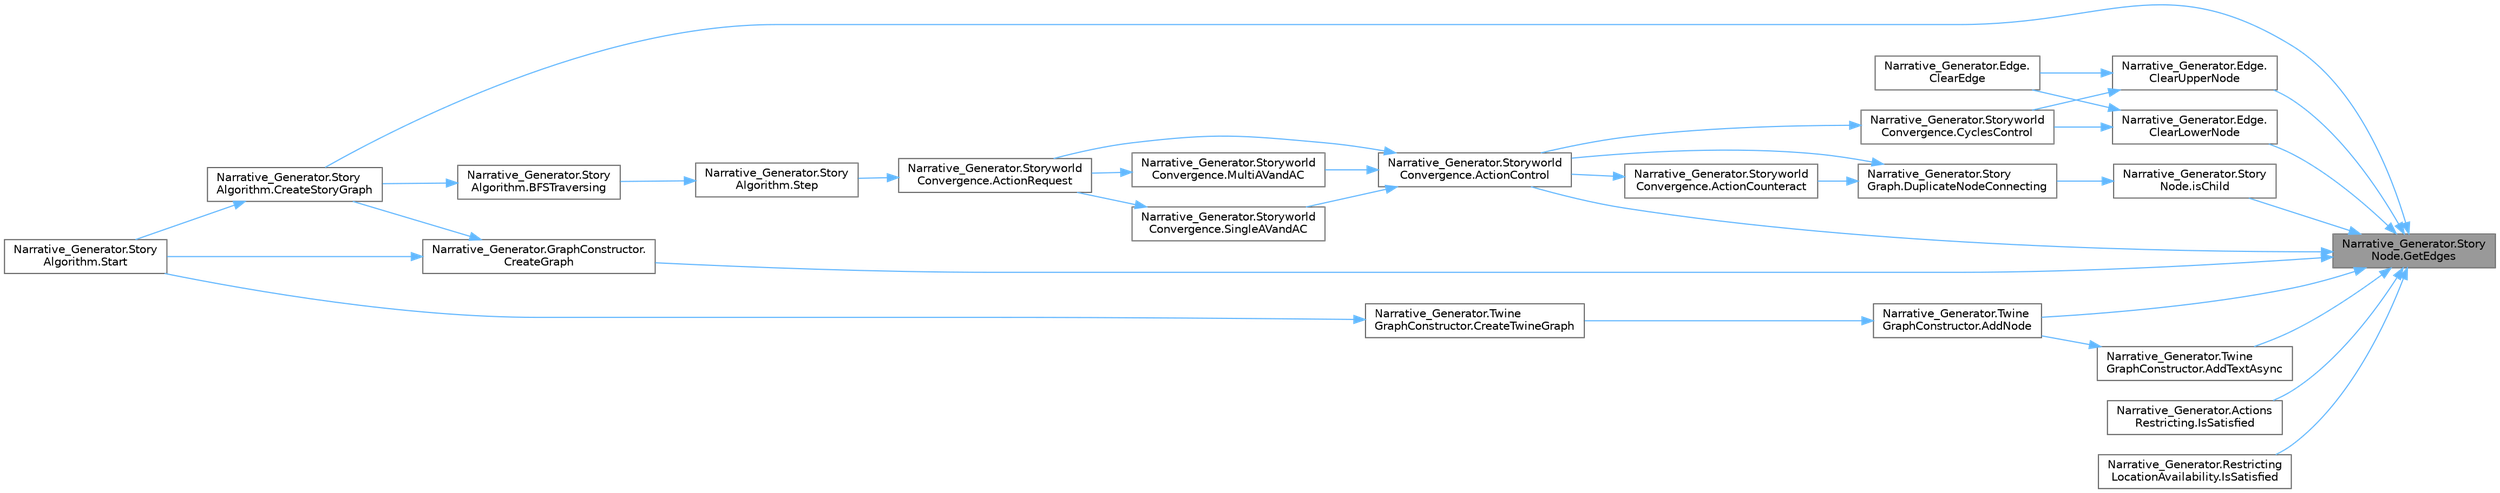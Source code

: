 digraph "Narrative_Generator.StoryNode.GetEdges"
{
 // LATEX_PDF_SIZE
  bgcolor="transparent";
  edge [fontname=Helvetica,fontsize=10,labelfontname=Helvetica,labelfontsize=10];
  node [fontname=Helvetica,fontsize=10,shape=box,height=0.2,width=0.4];
  rankdir="RL";
  Node1 [label="Narrative_Generator.Story\lNode.GetEdges",height=0.2,width=0.4,color="gray40", fillcolor="grey60", style="filled", fontcolor="black",tooltip="Returns a list of all edges connected to the this node."];
  Node1 -> Node2 [dir="back",color="steelblue1",style="solid"];
  Node2 [label="Narrative_Generator.Storyworld\lConvergence.ActionControl",height=0.2,width=0.4,color="grey40", fillcolor="white", style="filled",URL="$class_narrative___generator_1_1_storyworld_convergence.html#ab63aeb27180c660c584261acd9e7051d",tooltip="Checking the action for violation of the established constraints and the reachability of the goal sta..."];
  Node2 -> Node3 [dir="back",color="steelblue1",style="solid"];
  Node3 [label="Narrative_Generator.Storyworld\lConvergence.ActionRequest",height=0.2,width=0.4,color="grey40", fillcolor="white", style="filled",URL="$class_narrative___generator_1_1_storyworld_convergence.html#a371ff7aeb10e59e3c51971228ea94378",tooltip="The agent updates his beliefs, calculates a plan, chooses an action, assigns variables to it,..."];
  Node3 -> Node4 [dir="back",color="steelblue1",style="solid"];
  Node4 [label="Narrative_Generator.Story\lAlgorithm.Step",height=0.2,width=0.4,color="grey40", fillcolor="white", style="filled",URL="$class_narrative___generator_1_1_story_algorithm.html#a14fcd8daa5dd92cef5b985a754ffa59e",tooltip="Convergence in turn asks agents for actions, checks them, applies them, counteracts them,..."];
  Node4 -> Node5 [dir="back",color="steelblue1",style="solid"];
  Node5 [label="Narrative_Generator.Story\lAlgorithm.BFSTraversing",height=0.2,width=0.4,color="grey40", fillcolor="white", style="filled",URL="$class_narrative___generator_1_1_story_algorithm.html#a7791dc587915617de53183d85424e7aa",tooltip="A method in which we sequentially create a story graph, node by node, starting at the root,..."];
  Node5 -> Node6 [dir="back",color="steelblue1",style="solid"];
  Node6 [label="Narrative_Generator.Story\lAlgorithm.CreateStoryGraph",height=0.2,width=0.4,color="grey40", fillcolor="white", style="filled",URL="$class_narrative___generator_1_1_story_algorithm.html#af62b9aaf409a5a30248c0fc5f0055723",tooltip="The method that controls the creation of the story graph."];
  Node6 -> Node7 [dir="back",color="steelblue1",style="solid"];
  Node7 [label="Narrative_Generator.Story\lAlgorithm.Start",height=0.2,width=0.4,color="grey40", fillcolor="white", style="filled",URL="$class_narrative___generator_1_1_story_algorithm.html#a5adcd998433cb838e814c1eb81ea753d",tooltip="Method is an entry point that controls the operation of the algorithm (the sequence of launching othe..."];
  Node2 -> Node8 [dir="back",color="steelblue1",style="solid"];
  Node8 [label="Narrative_Generator.Storyworld\lConvergence.MultiAVandAC",height=0.2,width=0.4,color="grey40", fillcolor="white", style="filled",URL="$class_narrative___generator_1_1_storyworld_convergence.html#a27d193b37c3114cc18d690e4846de59c",tooltip="A method that assigns variables (parameters) and checks the constraints of several actions of the sam..."];
  Node8 -> Node3 [dir="back",color="steelblue1",style="solid"];
  Node2 -> Node9 [dir="back",color="steelblue1",style="solid"];
  Node9 [label="Narrative_Generator.Storyworld\lConvergence.SingleAVandAC",height=0.2,width=0.4,color="grey40", fillcolor="white", style="filled",URL="$class_narrative___generator_1_1_storyworld_convergence.html#a89bee4b7f2aaec44bd5aac2d8f020981",tooltip="A method that assigns variables (parameters) and checks the constraints of one specific action."];
  Node9 -> Node3 [dir="back",color="steelblue1",style="solid"];
  Node1 -> Node10 [dir="back",color="steelblue1",style="solid"];
  Node10 [label="Narrative_Generator.Twine\lGraphConstructor.AddNode",height=0.2,width=0.4,color="grey40", fillcolor="white", style="filled",URL="$class_narrative___generator_1_1_twine_graph_constructor.html#a11d69d897952a7af20c3c8bd7831c937",tooltip="A method that creates text for an individual node."];
  Node10 -> Node11 [dir="back",color="steelblue1",style="solid"];
  Node11 [label="Narrative_Generator.Twine\lGraphConstructor.CreateTwineGraph",height=0.2,width=0.4,color="grey40", fillcolor="white", style="filled",URL="$class_narrative___generator_1_1_twine_graph_constructor.html#a791e9c39f029bb3cafd20ad6ceae1b74",tooltip="A method for converting a story graph into an interactive story for Twine."];
  Node11 -> Node7 [dir="back",color="steelblue1",style="solid"];
  Node1 -> Node12 [dir="back",color="steelblue1",style="solid"];
  Node12 [label="Narrative_Generator.Twine\lGraphConstructor.AddTextAsync",height=0.2,width=0.4,color="grey40", fillcolor="white", style="filled",URL="$class_narrative___generator_1_1_twine_graph_constructor.html#ac019df0c7098a0919f5401e0c9490147",tooltip="Method for creating a description of the reached node."];
  Node12 -> Node10 [dir="back",color="steelblue1",style="solid"];
  Node1 -> Node13 [dir="back",color="steelblue1",style="solid"];
  Node13 [label="Narrative_Generator.Edge.\lClearLowerNode",height=0.2,width=0.4,color="grey40", fillcolor="white", style="filled",URL="$class_narrative___generator_1_1_edge.html#abe257059d754af7ce9b85e25c8de6c8c",tooltip="This method clears the bottom vertex of an edge from a connected node."];
  Node13 -> Node14 [dir="back",color="steelblue1",style="solid"];
  Node14 [label="Narrative_Generator.Edge.\lClearEdge",height=0.2,width=0.4,color="grey40", fillcolor="white", style="filled",URL="$class_narrative___generator_1_1_edge.html#a7a51f9a218902782b289e949def0abdc",tooltip="This method completely clears the edge, removing both nodes attached to it and the action attached to..."];
  Node13 -> Node15 [dir="back",color="steelblue1",style="solid"];
  Node15 [label="Narrative_Generator.Storyworld\lConvergence.CyclesControl",height=0.2,width=0.4,color="grey40", fillcolor="white", style="filled",URL="$class_narrative___generator_1_1_storyworld_convergence.html#a8b24e6d35f950febee35af944abef896",tooltip="A method that checks whether the effects of the action under test will cause cycles in the graph."];
  Node15 -> Node2 [dir="back",color="steelblue1",style="solid"];
  Node1 -> Node16 [dir="back",color="steelblue1",style="solid"];
  Node16 [label="Narrative_Generator.Edge.\lClearUpperNode",height=0.2,width=0.4,color="grey40", fillcolor="white", style="filled",URL="$class_narrative___generator_1_1_edge.html#ac4df3c6f37a68162ce9f1feaf7aed164",tooltip="This method clears the top vertex of an edge from a connected node."];
  Node16 -> Node14 [dir="back",color="steelblue1",style="solid"];
  Node16 -> Node15 [dir="back",color="steelblue1",style="solid"];
  Node1 -> Node17 [dir="back",color="steelblue1",style="solid"];
  Node17 [label="Narrative_Generator.GraphСonstructor.\lCreateGraph",height=0.2,width=0.4,color="grey40", fillcolor="white", style="filled",URL="$class_narrative___generator_1_1_graph_xD0_xA1onstructor.html#a0e9500498baf3800fbb842ec0d6e7c33",tooltip="A method that describes the transmitted story graph in text format and creates a visualization based ..."];
  Node17 -> Node6 [dir="back",color="steelblue1",style="solid"];
  Node17 -> Node7 [dir="back",color="steelblue1",style="solid"];
  Node1 -> Node6 [dir="back",color="steelblue1",style="solid"];
  Node1 -> Node18 [dir="back",color="steelblue1",style="solid"];
  Node18 [label="Narrative_Generator.Story\lNode.isChild",height=0.2,width=0.4,color="grey40", fillcolor="white", style="filled",URL="$class_narrative___generator_1_1_story_node.html#adf447335ba1946ef22e58f359c098a66",tooltip="Checks if this node is a child of the specified node."];
  Node18 -> Node19 [dir="back",color="steelblue1",style="solid"];
  Node19 [label="Narrative_Generator.Story\lGraph.DuplicateNodeConnecting",height=0.2,width=0.4,color="grey40", fillcolor="white", style="filled",URL="$class_narrative___generator_1_1_story_graph.html#a3caa66943f727fc97c6a8d255f8a0db9",tooltip="Connects two nodes if both already exist and are in the graph."];
  Node19 -> Node2 [dir="back",color="steelblue1",style="solid"];
  Node19 -> Node20 [dir="back",color="steelblue1",style="solid"];
  Node20 [label="Narrative_Generator.Storyworld\lConvergence.ActionCounteract",height=0.2,width=0.4,color="grey40", fillcolor="white", style="filled",URL="$class_narrative___generator_1_1_storyworld_convergence.html#add86637023cb151bb7e6ec3483cd500a",tooltip="A method that implements the system's response to an action that should not be applied."];
  Node20 -> Node2 [dir="back",color="steelblue1",style="solid"];
  Node1 -> Node21 [dir="back",color="steelblue1",style="solid"];
  Node21 [label="Narrative_Generator.Actions\lRestricting.IsSatisfied",height=0.2,width=0.4,color="grey40", fillcolor="white", style="filled",URL="$class_narrative___generator_1_1_actions_restricting.html#a3691a868f1d5651f63c812c349b6ef3c",tooltip="A method that checks whether the specified world state satisfies constraints."];
  Node1 -> Node22 [dir="back",color="steelblue1",style="solid"];
  Node22 [label="Narrative_Generator.Restricting\lLocationAvailability.IsSatisfied",height=0.2,width=0.4,color="grey40", fillcolor="white", style="filled",URL="$class_narrative___generator_1_1_restricting_location_availability.html#a218257fdc27aaac415e6f1090c7b327f",tooltip="OA method that checks whether the specified world state satisfies constraints."];
}
